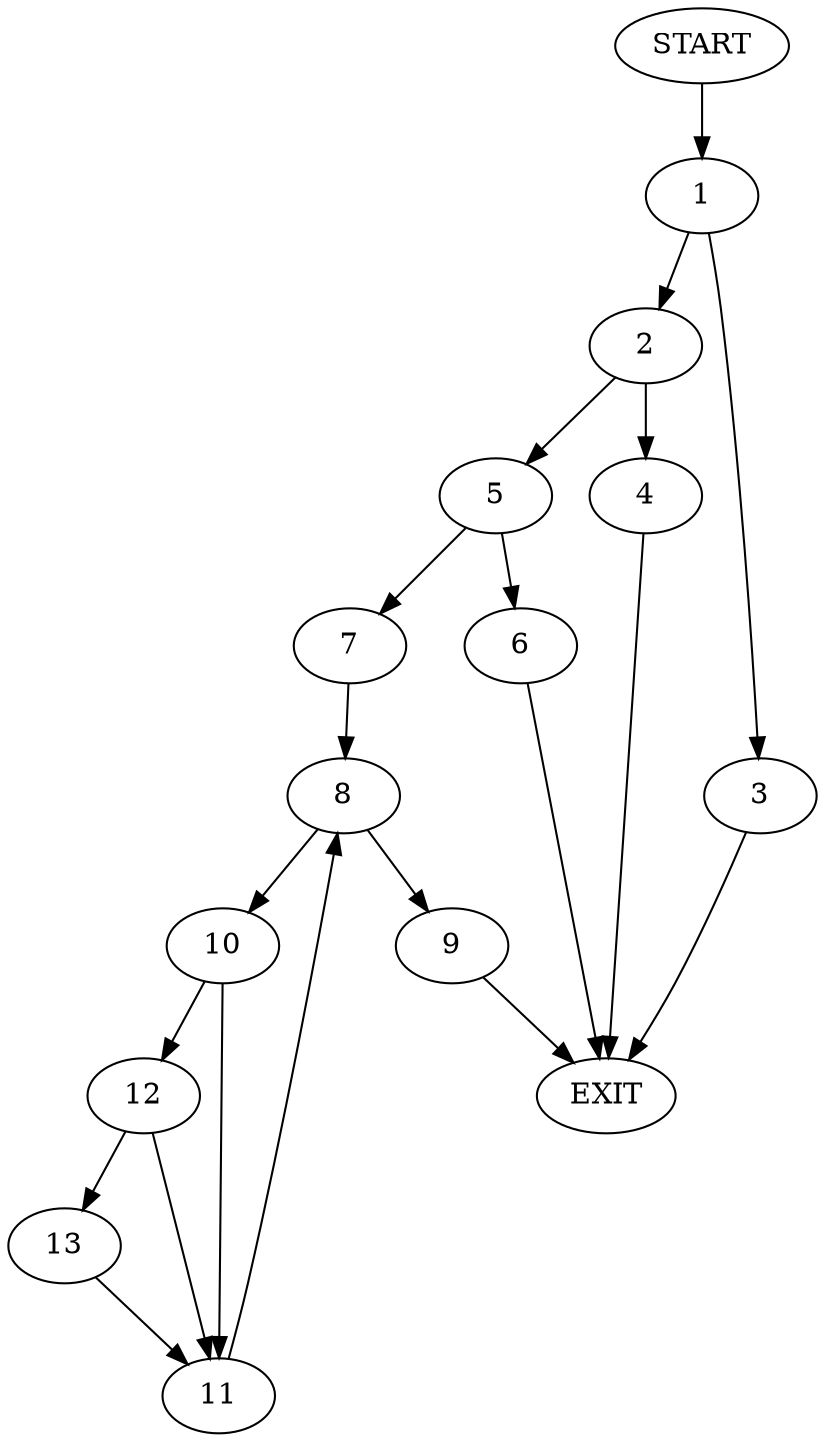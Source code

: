 digraph {
0 [label="START"]
14 [label="EXIT"]
0 -> 1
1 -> 2
1 -> 3
2 -> 4
2 -> 5
3 -> 14
4 -> 14
5 -> 6
5 -> 7
7 -> 8
6 -> 14
8 -> 9
8 -> 10
9 -> 14
10 -> 11
10 -> 12
12 -> 11
12 -> 13
11 -> 8
13 -> 11
}

